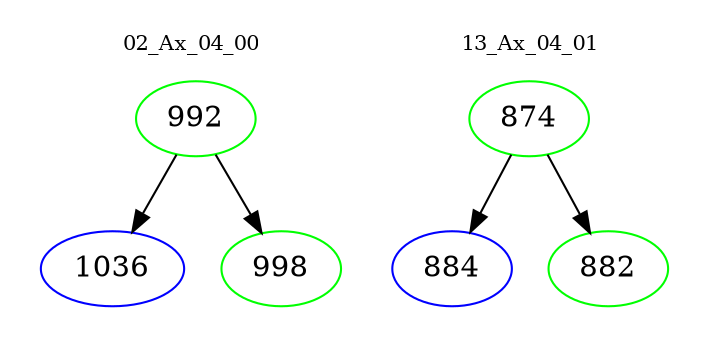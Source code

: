 digraph{
subgraph cluster_0 {
color = white
label = "02_Ax_04_00";
fontsize=10;
T0_992 [label="992", color="green"]
T0_992 -> T0_1036 [color="black"]
T0_1036 [label="1036", color="blue"]
T0_992 -> T0_998 [color="black"]
T0_998 [label="998", color="green"]
}
subgraph cluster_1 {
color = white
label = "13_Ax_04_01";
fontsize=10;
T1_874 [label="874", color="green"]
T1_874 -> T1_884 [color="black"]
T1_884 [label="884", color="blue"]
T1_874 -> T1_882 [color="black"]
T1_882 [label="882", color="green"]
}
}
